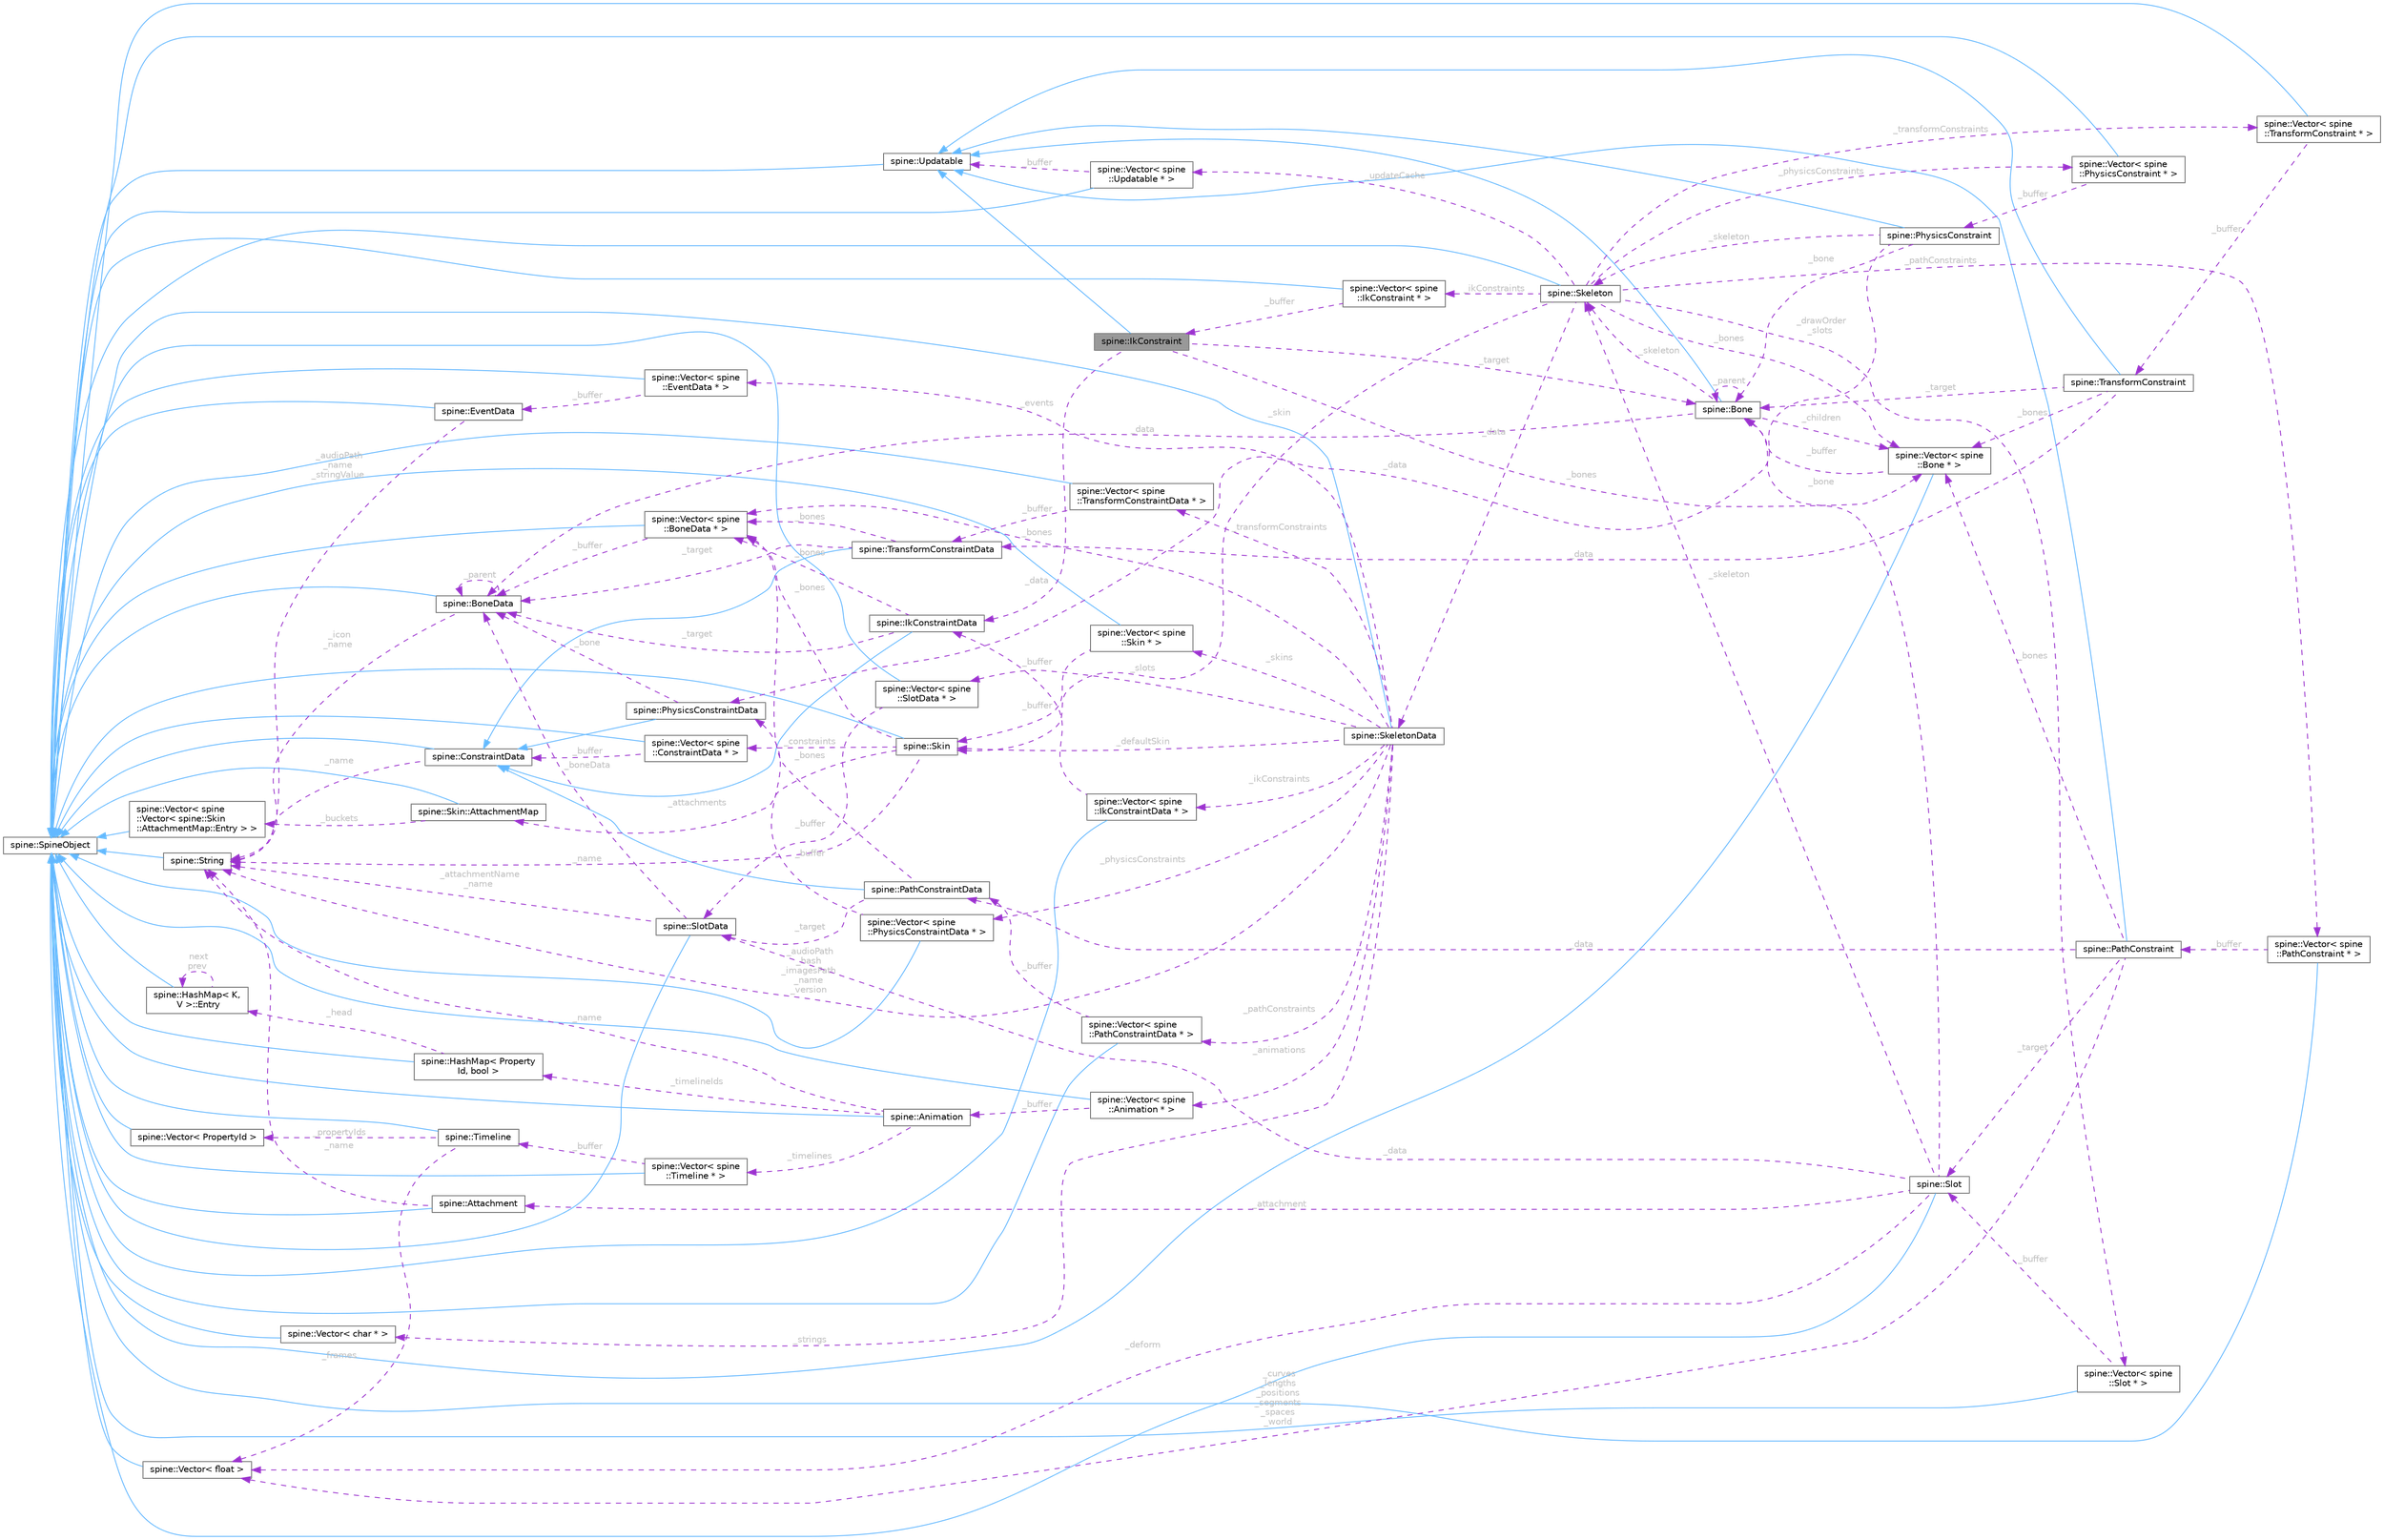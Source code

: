 digraph "spine::IkConstraint"
{
 // LATEX_PDF_SIZE
  bgcolor="transparent";
  edge [fontname=Helvetica,fontsize=10,labelfontname=Helvetica,labelfontsize=10];
  node [fontname=Helvetica,fontsize=10,shape=box,height=0.2,width=0.4];
  rankdir="LR";
  Node1 [id="Node000001",label="spine::IkConstraint",height=0.2,width=0.4,color="gray40", fillcolor="grey60", style="filled", fontcolor="black",tooltip=" "];
  Node2 -> Node1 [id="edge1_Node000001_Node000002",dir="back",color="steelblue1",style="solid",tooltip=" "];
  Node2 [id="Node000002",label="spine::Updatable",height=0.2,width=0.4,color="gray40", fillcolor="white", style="filled",URL="$classspine_1_1_updatable.html",tooltip=" "];
  Node3 -> Node2 [id="edge2_Node000002_Node000003",dir="back",color="steelblue1",style="solid",tooltip=" "];
  Node3 [id="Node000003",label="spine::SpineObject",height=0.2,width=0.4,color="gray40", fillcolor="white", style="filled",URL="$classspine_1_1_spine_object.html",tooltip=" "];
  Node4 -> Node1 [id="edge3_Node000001_Node000004",dir="back",color="darkorchid3",style="dashed",tooltip=" ",label=" _data",fontcolor="grey" ];
  Node4 [id="Node000004",label="spine::IkConstraintData",height=0.2,width=0.4,color="gray40", fillcolor="white", style="filled",URL="$classspine_1_1_ik_constraint_data.html",tooltip=" "];
  Node5 -> Node4 [id="edge4_Node000004_Node000005",dir="back",color="steelblue1",style="solid",tooltip=" "];
  Node5 [id="Node000005",label="spine::ConstraintData",height=0.2,width=0.4,color="gray40", fillcolor="white", style="filled",URL="$classspine_1_1_constraint_data.html",tooltip="The interface for all constraints."];
  Node3 -> Node5 [id="edge5_Node000005_Node000003",dir="back",color="steelblue1",style="solid",tooltip=" "];
  Node6 -> Node5 [id="edge6_Node000005_Node000006",dir="back",color="darkorchid3",style="dashed",tooltip=" ",label=" _name",fontcolor="grey" ];
  Node6 [id="Node000006",label="spine::String",height=0.2,width=0.4,color="gray40", fillcolor="white", style="filled",URL="$classspine_1_1_string.html",tooltip=" "];
  Node3 -> Node6 [id="edge7_Node000006_Node000003",dir="back",color="steelblue1",style="solid",tooltip=" "];
  Node7 -> Node4 [id="edge8_Node000004_Node000007",dir="back",color="darkorchid3",style="dashed",tooltip=" ",label=" _bones",fontcolor="grey" ];
  Node7 [id="Node000007",label="spine::Vector\< spine\l::BoneData * \>",height=0.2,width=0.4,color="gray40", fillcolor="white", style="filled",URL="$classspine_1_1_vector.html",tooltip=" "];
  Node3 -> Node7 [id="edge9_Node000007_Node000003",dir="back",color="steelblue1",style="solid",tooltip=" "];
  Node8 -> Node7 [id="edge10_Node000007_Node000008",dir="back",color="darkorchid3",style="dashed",tooltip=" ",label=" _buffer",fontcolor="grey" ];
  Node8 [id="Node000008",label="spine::BoneData",height=0.2,width=0.4,color="gray40", fillcolor="white", style="filled",URL="$classspine_1_1_bone_data.html",tooltip=" "];
  Node3 -> Node8 [id="edge11_Node000008_Node000003",dir="back",color="steelblue1",style="solid",tooltip=" "];
  Node6 -> Node8 [id="edge12_Node000008_Node000006",dir="back",color="darkorchid3",style="dashed",tooltip=" ",label=" _icon\n_name",fontcolor="grey" ];
  Node8 -> Node8 [id="edge13_Node000008_Node000008",dir="back",color="darkorchid3",style="dashed",tooltip=" ",label=" _parent",fontcolor="grey" ];
  Node8 -> Node4 [id="edge14_Node000004_Node000008",dir="back",color="darkorchid3",style="dashed",tooltip=" ",label=" _target",fontcolor="grey" ];
  Node9 -> Node1 [id="edge15_Node000001_Node000009",dir="back",color="darkorchid3",style="dashed",tooltip=" ",label=" _bones",fontcolor="grey" ];
  Node9 [id="Node000009",label="spine::Vector\< spine\l::Bone * \>",height=0.2,width=0.4,color="gray40", fillcolor="white", style="filled",URL="$classspine_1_1_vector.html",tooltip=" "];
  Node3 -> Node9 [id="edge16_Node000009_Node000003",dir="back",color="steelblue1",style="solid",tooltip=" "];
  Node10 -> Node9 [id="edge17_Node000009_Node000010",dir="back",color="darkorchid3",style="dashed",tooltip=" ",label=" _buffer",fontcolor="grey" ];
  Node10 [id="Node000010",label="spine::Bone",height=0.2,width=0.4,color="gray40", fillcolor="white", style="filled",URL="$classspine_1_1_bone.html",tooltip=" "];
  Node2 -> Node10 [id="edge18_Node000010_Node000002",dir="back",color="steelblue1",style="solid",tooltip=" "];
  Node8 -> Node10 [id="edge19_Node000010_Node000008",dir="back",color="darkorchid3",style="dashed",tooltip=" ",label=" _data",fontcolor="grey" ];
  Node11 -> Node10 [id="edge20_Node000010_Node000011",dir="back",color="darkorchid3",style="dashed",tooltip=" ",label=" _skeleton",fontcolor="grey" ];
  Node11 [id="Node000011",label="spine::Skeleton",height=0.2,width=0.4,color="gray40", fillcolor="white", style="filled",URL="$classspine_1_1_skeleton.html",tooltip=" "];
  Node3 -> Node11 [id="edge21_Node000011_Node000003",dir="back",color="steelblue1",style="solid",tooltip=" "];
  Node12 -> Node11 [id="edge22_Node000011_Node000012",dir="back",color="darkorchid3",style="dashed",tooltip=" ",label=" _data",fontcolor="grey" ];
  Node12 [id="Node000012",label="spine::SkeletonData",height=0.2,width=0.4,color="gray40", fillcolor="white", style="filled",URL="$classspine_1_1_skeleton_data.html",tooltip="Stores the setup pose and all of the stateless data for a skeleton."];
  Node3 -> Node12 [id="edge23_Node000012_Node000003",dir="back",color="steelblue1",style="solid",tooltip=" "];
  Node6 -> Node12 [id="edge24_Node000012_Node000006",dir="back",color="darkorchid3",style="dashed",tooltip=" ",label=" _audioPath\n_hash\n_imagesPath\n_name\n_version",fontcolor="grey" ];
  Node7 -> Node12 [id="edge25_Node000012_Node000007",dir="back",color="darkorchid3",style="dashed",tooltip=" ",label=" _bones",fontcolor="grey" ];
  Node13 -> Node12 [id="edge26_Node000012_Node000013",dir="back",color="darkorchid3",style="dashed",tooltip=" ",label=" _slots",fontcolor="grey" ];
  Node13 [id="Node000013",label="spine::Vector\< spine\l::SlotData * \>",height=0.2,width=0.4,color="gray40", fillcolor="white", style="filled",URL="$classspine_1_1_vector.html",tooltip=" "];
  Node3 -> Node13 [id="edge27_Node000013_Node000003",dir="back",color="steelblue1",style="solid",tooltip=" "];
  Node14 -> Node13 [id="edge28_Node000013_Node000014",dir="back",color="darkorchid3",style="dashed",tooltip=" ",label=" _buffer",fontcolor="grey" ];
  Node14 [id="Node000014",label="spine::SlotData",height=0.2,width=0.4,color="gray40", fillcolor="white", style="filled",URL="$classspine_1_1_slot_data.html",tooltip=" "];
  Node3 -> Node14 [id="edge29_Node000014_Node000003",dir="back",color="steelblue1",style="solid",tooltip=" "];
  Node6 -> Node14 [id="edge30_Node000014_Node000006",dir="back",color="darkorchid3",style="dashed",tooltip=" ",label=" _attachmentName\n_name",fontcolor="grey" ];
  Node8 -> Node14 [id="edge31_Node000014_Node000008",dir="back",color="darkorchid3",style="dashed",tooltip=" ",label=" _boneData",fontcolor="grey" ];
  Node15 -> Node12 [id="edge32_Node000012_Node000015",dir="back",color="darkorchid3",style="dashed",tooltip=" ",label=" _skins",fontcolor="grey" ];
  Node15 [id="Node000015",label="spine::Vector\< spine\l::Skin * \>",height=0.2,width=0.4,color="gray40", fillcolor="white", style="filled",URL="$classspine_1_1_vector.html",tooltip=" "];
  Node3 -> Node15 [id="edge33_Node000015_Node000003",dir="back",color="steelblue1",style="solid",tooltip=" "];
  Node16 -> Node15 [id="edge34_Node000015_Node000016",dir="back",color="darkorchid3",style="dashed",tooltip=" ",label=" _buffer",fontcolor="grey" ];
  Node16 [id="Node000016",label="spine::Skin",height=0.2,width=0.4,color="gray40", fillcolor="white", style="filled",URL="$classspine_1_1_skin.html",tooltip=" "];
  Node3 -> Node16 [id="edge35_Node000016_Node000003",dir="back",color="steelblue1",style="solid",tooltip=" "];
  Node6 -> Node16 [id="edge36_Node000016_Node000006",dir="back",color="darkorchid3",style="dashed",tooltip=" ",label=" _name",fontcolor="grey" ];
  Node17 -> Node16 [id="edge37_Node000016_Node000017",dir="back",color="darkorchid3",style="dashed",tooltip=" ",label=" _attachments",fontcolor="grey" ];
  Node17 [id="Node000017",label="spine::Skin::AttachmentMap",height=0.2,width=0.4,color="gray40", fillcolor="white", style="filled",URL="$classspine_1_1_skin_1_1_attachment_map.html",tooltip=" "];
  Node3 -> Node17 [id="edge38_Node000017_Node000003",dir="back",color="steelblue1",style="solid",tooltip=" "];
  Node18 -> Node17 [id="edge39_Node000017_Node000018",dir="back",color="darkorchid3",style="dashed",tooltip=" ",label=" _buckets",fontcolor="grey" ];
  Node18 [id="Node000018",label="spine::Vector\< spine\l::Vector\< spine::Skin\l::AttachmentMap::Entry \> \>",height=0.2,width=0.4,color="gray40", fillcolor="white", style="filled",URL="$classspine_1_1_vector.html",tooltip=" "];
  Node3 -> Node18 [id="edge40_Node000018_Node000003",dir="back",color="steelblue1",style="solid",tooltip=" "];
  Node7 -> Node16 [id="edge41_Node000016_Node000007",dir="back",color="darkorchid3",style="dashed",tooltip=" ",label=" _bones",fontcolor="grey" ];
  Node19 -> Node16 [id="edge42_Node000016_Node000019",dir="back",color="darkorchid3",style="dashed",tooltip=" ",label=" _constraints",fontcolor="grey" ];
  Node19 [id="Node000019",label="spine::Vector\< spine\l::ConstraintData * \>",height=0.2,width=0.4,color="gray40", fillcolor="white", style="filled",URL="$classspine_1_1_vector.html",tooltip=" "];
  Node3 -> Node19 [id="edge43_Node000019_Node000003",dir="back",color="steelblue1",style="solid",tooltip=" "];
  Node5 -> Node19 [id="edge44_Node000019_Node000005",dir="back",color="darkorchid3",style="dashed",tooltip=" ",label=" _buffer",fontcolor="grey" ];
  Node16 -> Node12 [id="edge45_Node000012_Node000016",dir="back",color="darkorchid3",style="dashed",tooltip=" ",label=" _defaultSkin",fontcolor="grey" ];
  Node20 -> Node12 [id="edge46_Node000012_Node000020",dir="back",color="darkorchid3",style="dashed",tooltip=" ",label=" _events",fontcolor="grey" ];
  Node20 [id="Node000020",label="spine::Vector\< spine\l::EventData * \>",height=0.2,width=0.4,color="gray40", fillcolor="white", style="filled",URL="$classspine_1_1_vector.html",tooltip=" "];
  Node3 -> Node20 [id="edge47_Node000020_Node000003",dir="back",color="steelblue1",style="solid",tooltip=" "];
  Node21 -> Node20 [id="edge48_Node000020_Node000021",dir="back",color="darkorchid3",style="dashed",tooltip=" ",label=" _buffer",fontcolor="grey" ];
  Node21 [id="Node000021",label="spine::EventData",height=0.2,width=0.4,color="gray40", fillcolor="white", style="filled",URL="$classspine_1_1_event_data.html",tooltip="Stores the setup pose values for an Event."];
  Node3 -> Node21 [id="edge49_Node000021_Node000003",dir="back",color="steelblue1",style="solid",tooltip=" "];
  Node6 -> Node21 [id="edge50_Node000021_Node000006",dir="back",color="darkorchid3",style="dashed",tooltip=" ",label=" _audioPath\n_name\n_stringValue",fontcolor="grey" ];
  Node22 -> Node12 [id="edge51_Node000012_Node000022",dir="back",color="darkorchid3",style="dashed",tooltip=" ",label=" _animations",fontcolor="grey" ];
  Node22 [id="Node000022",label="spine::Vector\< spine\l::Animation * \>",height=0.2,width=0.4,color="gray40", fillcolor="white", style="filled",URL="$classspine_1_1_vector.html",tooltip=" "];
  Node3 -> Node22 [id="edge52_Node000022_Node000003",dir="back",color="steelblue1",style="solid",tooltip=" "];
  Node23 -> Node22 [id="edge53_Node000022_Node000023",dir="back",color="darkorchid3",style="dashed",tooltip=" ",label=" _buffer",fontcolor="grey" ];
  Node23 [id="Node000023",label="spine::Animation",height=0.2,width=0.4,color="gray40", fillcolor="white", style="filled",URL="$classspine_1_1_animation.html",tooltip=" "];
  Node3 -> Node23 [id="edge54_Node000023_Node000003",dir="back",color="steelblue1",style="solid",tooltip=" "];
  Node24 -> Node23 [id="edge55_Node000023_Node000024",dir="back",color="darkorchid3",style="dashed",tooltip=" ",label=" _timelines",fontcolor="grey" ];
  Node24 [id="Node000024",label="spine::Vector\< spine\l::Timeline * \>",height=0.2,width=0.4,color="gray40", fillcolor="white", style="filled",URL="$classspine_1_1_vector.html",tooltip=" "];
  Node3 -> Node24 [id="edge56_Node000024_Node000003",dir="back",color="steelblue1",style="solid",tooltip=" "];
  Node25 -> Node24 [id="edge57_Node000024_Node000025",dir="back",color="darkorchid3",style="dashed",tooltip=" ",label=" _buffer",fontcolor="grey" ];
  Node25 [id="Node000025",label="spine::Timeline",height=0.2,width=0.4,color="gray40", fillcolor="white", style="filled",URL="$classspine_1_1_timeline.html",tooltip=" "];
  Node3 -> Node25 [id="edge58_Node000025_Node000003",dir="back",color="steelblue1",style="solid",tooltip=" "];
  Node26 -> Node25 [id="edge59_Node000025_Node000026",dir="back",color="darkorchid3",style="dashed",tooltip=" ",label=" _propertyIds",fontcolor="grey" ];
  Node26 [id="Node000026",label="spine::Vector\< PropertyId \>",height=0.2,width=0.4,color="gray40", fillcolor="white", style="filled",URL="$classspine_1_1_vector.html",tooltip=" "];
  Node3 -> Node26 [id="edge60_Node000026_Node000003",dir="back",color="steelblue1",style="solid",tooltip=" "];
  Node27 -> Node25 [id="edge61_Node000025_Node000027",dir="back",color="darkorchid3",style="dashed",tooltip=" ",label=" _frames",fontcolor="grey" ];
  Node27 [id="Node000027",label="spine::Vector\< float \>",height=0.2,width=0.4,color="gray40", fillcolor="white", style="filled",URL="$classspine_1_1_vector.html",tooltip=" "];
  Node3 -> Node27 [id="edge62_Node000027_Node000003",dir="back",color="steelblue1",style="solid",tooltip=" "];
  Node28 -> Node23 [id="edge63_Node000023_Node000028",dir="back",color="darkorchid3",style="dashed",tooltip=" ",label=" _timelineIds",fontcolor="grey" ];
  Node28 [id="Node000028",label="spine::HashMap\< Property\lId, bool \>",height=0.2,width=0.4,color="gray40", fillcolor="white", style="filled",URL="$classspine_1_1_hash_map.html",tooltip=" "];
  Node3 -> Node28 [id="edge64_Node000028_Node000003",dir="back",color="steelblue1",style="solid",tooltip=" "];
  Node29 -> Node28 [id="edge65_Node000028_Node000029",dir="back",color="darkorchid3",style="dashed",tooltip=" ",label=" _head",fontcolor="grey" ];
  Node29 [id="Node000029",label="spine::HashMap\< K,\l V \>::Entry",height=0.2,width=0.4,color="gray40", fillcolor="white", style="filled",URL="$classspine_1_1_hash_map_1_1_entry.html",tooltip=" "];
  Node3 -> Node29 [id="edge66_Node000029_Node000003",dir="back",color="steelblue1",style="solid",tooltip=" "];
  Node29 -> Node29 [id="edge67_Node000029_Node000029",dir="back",color="darkorchid3",style="dashed",tooltip=" ",label=" next\nprev",fontcolor="grey" ];
  Node6 -> Node23 [id="edge68_Node000023_Node000006",dir="back",color="darkorchid3",style="dashed",tooltip=" ",label=" _name",fontcolor="grey" ];
  Node30 -> Node12 [id="edge69_Node000012_Node000030",dir="back",color="darkorchid3",style="dashed",tooltip=" ",label=" _ikConstraints",fontcolor="grey" ];
  Node30 [id="Node000030",label="spine::Vector\< spine\l::IkConstraintData * \>",height=0.2,width=0.4,color="gray40", fillcolor="white", style="filled",URL="$classspine_1_1_vector.html",tooltip=" "];
  Node3 -> Node30 [id="edge70_Node000030_Node000003",dir="back",color="steelblue1",style="solid",tooltip=" "];
  Node4 -> Node30 [id="edge71_Node000030_Node000004",dir="back",color="darkorchid3",style="dashed",tooltip=" ",label=" _buffer",fontcolor="grey" ];
  Node31 -> Node12 [id="edge72_Node000012_Node000031",dir="back",color="darkorchid3",style="dashed",tooltip=" ",label=" _transformConstraints",fontcolor="grey" ];
  Node31 [id="Node000031",label="spine::Vector\< spine\l::TransformConstraintData * \>",height=0.2,width=0.4,color="gray40", fillcolor="white", style="filled",URL="$classspine_1_1_vector.html",tooltip=" "];
  Node3 -> Node31 [id="edge73_Node000031_Node000003",dir="back",color="steelblue1",style="solid",tooltip=" "];
  Node32 -> Node31 [id="edge74_Node000031_Node000032",dir="back",color="darkorchid3",style="dashed",tooltip=" ",label=" _buffer",fontcolor="grey" ];
  Node32 [id="Node000032",label="spine::TransformConstraintData",height=0.2,width=0.4,color="gray40", fillcolor="white", style="filled",URL="$classspine_1_1_transform_constraint_data.html",tooltip=" "];
  Node5 -> Node32 [id="edge75_Node000032_Node000005",dir="back",color="steelblue1",style="solid",tooltip=" "];
  Node7 -> Node32 [id="edge76_Node000032_Node000007",dir="back",color="darkorchid3",style="dashed",tooltip=" ",label=" _bones",fontcolor="grey" ];
  Node8 -> Node32 [id="edge77_Node000032_Node000008",dir="back",color="darkorchid3",style="dashed",tooltip=" ",label=" _target",fontcolor="grey" ];
  Node33 -> Node12 [id="edge78_Node000012_Node000033",dir="back",color="darkorchid3",style="dashed",tooltip=" ",label=" _pathConstraints",fontcolor="grey" ];
  Node33 [id="Node000033",label="spine::Vector\< spine\l::PathConstraintData * \>",height=0.2,width=0.4,color="gray40", fillcolor="white", style="filled",URL="$classspine_1_1_vector.html",tooltip=" "];
  Node3 -> Node33 [id="edge79_Node000033_Node000003",dir="back",color="steelblue1",style="solid",tooltip=" "];
  Node34 -> Node33 [id="edge80_Node000033_Node000034",dir="back",color="darkorchid3",style="dashed",tooltip=" ",label=" _buffer",fontcolor="grey" ];
  Node34 [id="Node000034",label="spine::PathConstraintData",height=0.2,width=0.4,color="gray40", fillcolor="white", style="filled",URL="$classspine_1_1_path_constraint_data.html",tooltip=" "];
  Node5 -> Node34 [id="edge81_Node000034_Node000005",dir="back",color="steelblue1",style="solid",tooltip=" "];
  Node7 -> Node34 [id="edge82_Node000034_Node000007",dir="back",color="darkorchid3",style="dashed",tooltip=" ",label=" _bones",fontcolor="grey" ];
  Node14 -> Node34 [id="edge83_Node000034_Node000014",dir="back",color="darkorchid3",style="dashed",tooltip=" ",label=" _target",fontcolor="grey" ];
  Node35 -> Node12 [id="edge84_Node000012_Node000035",dir="back",color="darkorchid3",style="dashed",tooltip=" ",label=" _physicsConstraints",fontcolor="grey" ];
  Node35 [id="Node000035",label="spine::Vector\< spine\l::PhysicsConstraintData * \>",height=0.2,width=0.4,color="gray40", fillcolor="white", style="filled",URL="$classspine_1_1_vector.html",tooltip=" "];
  Node3 -> Node35 [id="edge85_Node000035_Node000003",dir="back",color="steelblue1",style="solid",tooltip=" "];
  Node36 -> Node35 [id="edge86_Node000035_Node000036",dir="back",color="darkorchid3",style="dashed",tooltip=" ",label=" _buffer",fontcolor="grey" ];
  Node36 [id="Node000036",label="spine::PhysicsConstraintData",height=0.2,width=0.4,color="gray40", fillcolor="white", style="filled",URL="$classspine_1_1_physics_constraint_data.html",tooltip=" "];
  Node5 -> Node36 [id="edge87_Node000036_Node000005",dir="back",color="steelblue1",style="solid",tooltip=" "];
  Node8 -> Node36 [id="edge88_Node000036_Node000008",dir="back",color="darkorchid3",style="dashed",tooltip=" ",label=" _bone",fontcolor="grey" ];
  Node37 -> Node12 [id="edge89_Node000012_Node000037",dir="back",color="darkorchid3",style="dashed",tooltip=" ",label=" _strings",fontcolor="grey" ];
  Node37 [id="Node000037",label="spine::Vector\< char * \>",height=0.2,width=0.4,color="gray40", fillcolor="white", style="filled",URL="$classspine_1_1_vector.html",tooltip=" "];
  Node3 -> Node37 [id="edge90_Node000037_Node000003",dir="back",color="steelblue1",style="solid",tooltip=" "];
  Node9 -> Node11 [id="edge91_Node000011_Node000009",dir="back",color="darkorchid3",style="dashed",tooltip=" ",label=" _bones",fontcolor="grey" ];
  Node38 -> Node11 [id="edge92_Node000011_Node000038",dir="back",color="darkorchid3",style="dashed",tooltip=" ",label=" _drawOrder\n_slots",fontcolor="grey" ];
  Node38 [id="Node000038",label="spine::Vector\< spine\l::Slot * \>",height=0.2,width=0.4,color="gray40", fillcolor="white", style="filled",URL="$classspine_1_1_vector.html",tooltip=" "];
  Node3 -> Node38 [id="edge93_Node000038_Node000003",dir="back",color="steelblue1",style="solid",tooltip=" "];
  Node39 -> Node38 [id="edge94_Node000038_Node000039",dir="back",color="darkorchid3",style="dashed",tooltip=" ",label=" _buffer",fontcolor="grey" ];
  Node39 [id="Node000039",label="spine::Slot",height=0.2,width=0.4,color="gray40", fillcolor="white", style="filled",URL="$classspine_1_1_slot.html",tooltip=" "];
  Node3 -> Node39 [id="edge95_Node000039_Node000003",dir="back",color="steelblue1",style="solid",tooltip=" "];
  Node14 -> Node39 [id="edge96_Node000039_Node000014",dir="back",color="darkorchid3",style="dashed",tooltip=" ",label=" _data",fontcolor="grey" ];
  Node10 -> Node39 [id="edge97_Node000039_Node000010",dir="back",color="darkorchid3",style="dashed",tooltip=" ",label=" _bone",fontcolor="grey" ];
  Node11 -> Node39 [id="edge98_Node000039_Node000011",dir="back",color="darkorchid3",style="dashed",tooltip=" ",label=" _skeleton",fontcolor="grey" ];
  Node40 -> Node39 [id="edge99_Node000039_Node000040",dir="back",color="darkorchid3",style="dashed",tooltip=" ",label=" _attachment",fontcolor="grey" ];
  Node40 [id="Node000040",label="spine::Attachment",height=0.2,width=0.4,color="gray40", fillcolor="white", style="filled",URL="$classspine_1_1_attachment.html",tooltip=" "];
  Node3 -> Node40 [id="edge100_Node000040_Node000003",dir="back",color="steelblue1",style="solid",tooltip=" "];
  Node6 -> Node40 [id="edge101_Node000040_Node000006",dir="back",color="darkorchid3",style="dashed",tooltip=" ",label=" _name",fontcolor="grey" ];
  Node27 -> Node39 [id="edge102_Node000039_Node000027",dir="back",color="darkorchid3",style="dashed",tooltip=" ",label=" _deform",fontcolor="grey" ];
  Node41 -> Node11 [id="edge103_Node000011_Node000041",dir="back",color="darkorchid3",style="dashed",tooltip=" ",label=" _ikConstraints",fontcolor="grey" ];
  Node41 [id="Node000041",label="spine::Vector\< spine\l::IkConstraint * \>",height=0.2,width=0.4,color="gray40", fillcolor="white", style="filled",URL="$classspine_1_1_vector.html",tooltip=" "];
  Node3 -> Node41 [id="edge104_Node000041_Node000003",dir="back",color="steelblue1",style="solid",tooltip=" "];
  Node1 -> Node41 [id="edge105_Node000041_Node000001",dir="back",color="darkorchid3",style="dashed",tooltip=" ",label=" _buffer",fontcolor="grey" ];
  Node42 -> Node11 [id="edge106_Node000011_Node000042",dir="back",color="darkorchid3",style="dashed",tooltip=" ",label=" _transformConstraints",fontcolor="grey" ];
  Node42 [id="Node000042",label="spine::Vector\< spine\l::TransformConstraint * \>",height=0.2,width=0.4,color="gray40", fillcolor="white", style="filled",URL="$classspine_1_1_vector.html",tooltip=" "];
  Node3 -> Node42 [id="edge107_Node000042_Node000003",dir="back",color="steelblue1",style="solid",tooltip=" "];
  Node43 -> Node42 [id="edge108_Node000042_Node000043",dir="back",color="darkorchid3",style="dashed",tooltip=" ",label=" _buffer",fontcolor="grey" ];
  Node43 [id="Node000043",label="spine::TransformConstraint",height=0.2,width=0.4,color="gray40", fillcolor="white", style="filled",URL="$classspine_1_1_transform_constraint.html",tooltip=" "];
  Node2 -> Node43 [id="edge109_Node000043_Node000002",dir="back",color="steelblue1",style="solid",tooltip=" "];
  Node32 -> Node43 [id="edge110_Node000043_Node000032",dir="back",color="darkorchid3",style="dashed",tooltip=" ",label=" _data",fontcolor="grey" ];
  Node9 -> Node43 [id="edge111_Node000043_Node000009",dir="back",color="darkorchid3",style="dashed",tooltip=" ",label=" _bones",fontcolor="grey" ];
  Node10 -> Node43 [id="edge112_Node000043_Node000010",dir="back",color="darkorchid3",style="dashed",tooltip=" ",label=" _target",fontcolor="grey" ];
  Node44 -> Node11 [id="edge113_Node000011_Node000044",dir="back",color="darkorchid3",style="dashed",tooltip=" ",label=" _pathConstraints",fontcolor="grey" ];
  Node44 [id="Node000044",label="spine::Vector\< spine\l::PathConstraint * \>",height=0.2,width=0.4,color="gray40", fillcolor="white", style="filled",URL="$classspine_1_1_vector.html",tooltip=" "];
  Node3 -> Node44 [id="edge114_Node000044_Node000003",dir="back",color="steelblue1",style="solid",tooltip=" "];
  Node45 -> Node44 [id="edge115_Node000044_Node000045",dir="back",color="darkorchid3",style="dashed",tooltip=" ",label=" _buffer",fontcolor="grey" ];
  Node45 [id="Node000045",label="spine::PathConstraint",height=0.2,width=0.4,color="gray40", fillcolor="white", style="filled",URL="$classspine_1_1_path_constraint.html",tooltip=" "];
  Node2 -> Node45 [id="edge116_Node000045_Node000002",dir="back",color="steelblue1",style="solid",tooltip=" "];
  Node34 -> Node45 [id="edge117_Node000045_Node000034",dir="back",color="darkorchid3",style="dashed",tooltip=" ",label=" _data",fontcolor="grey" ];
  Node9 -> Node45 [id="edge118_Node000045_Node000009",dir="back",color="darkorchid3",style="dashed",tooltip=" ",label=" _bones",fontcolor="grey" ];
  Node39 -> Node45 [id="edge119_Node000045_Node000039",dir="back",color="darkorchid3",style="dashed",tooltip=" ",label=" _target",fontcolor="grey" ];
  Node27 -> Node45 [id="edge120_Node000045_Node000027",dir="back",color="darkorchid3",style="dashed",tooltip=" ",label=" _curves\n_lengths\n_positions\n_segments\n_spaces\n_world",fontcolor="grey" ];
  Node46 -> Node11 [id="edge121_Node000011_Node000046",dir="back",color="darkorchid3",style="dashed",tooltip=" ",label=" _physicsConstraints",fontcolor="grey" ];
  Node46 [id="Node000046",label="spine::Vector\< spine\l::PhysicsConstraint * \>",height=0.2,width=0.4,color="gray40", fillcolor="white", style="filled",URL="$classspine_1_1_vector.html",tooltip=" "];
  Node3 -> Node46 [id="edge122_Node000046_Node000003",dir="back",color="steelblue1",style="solid",tooltip=" "];
  Node47 -> Node46 [id="edge123_Node000046_Node000047",dir="back",color="darkorchid3",style="dashed",tooltip=" ",label=" _buffer",fontcolor="grey" ];
  Node47 [id="Node000047",label="spine::PhysicsConstraint",height=0.2,width=0.4,color="gray40", fillcolor="white", style="filled",URL="$classspine_1_1_physics_constraint.html",tooltip=" "];
  Node2 -> Node47 [id="edge124_Node000047_Node000002",dir="back",color="steelblue1",style="solid",tooltip=" "];
  Node36 -> Node47 [id="edge125_Node000047_Node000036",dir="back",color="darkorchid3",style="dashed",tooltip=" ",label=" _data",fontcolor="grey" ];
  Node10 -> Node47 [id="edge126_Node000047_Node000010",dir="back",color="darkorchid3",style="dashed",tooltip=" ",label=" _bone",fontcolor="grey" ];
  Node11 -> Node47 [id="edge127_Node000047_Node000011",dir="back",color="darkorchid3",style="dashed",tooltip=" ",label=" _skeleton",fontcolor="grey" ];
  Node48 -> Node11 [id="edge128_Node000011_Node000048",dir="back",color="darkorchid3",style="dashed",tooltip=" ",label=" _updateCache",fontcolor="grey" ];
  Node48 [id="Node000048",label="spine::Vector\< spine\l::Updatable * \>",height=0.2,width=0.4,color="gray40", fillcolor="white", style="filled",URL="$classspine_1_1_vector.html",tooltip=" "];
  Node3 -> Node48 [id="edge129_Node000048_Node000003",dir="back",color="steelblue1",style="solid",tooltip=" "];
  Node2 -> Node48 [id="edge130_Node000048_Node000002",dir="back",color="darkorchid3",style="dashed",tooltip=" ",label=" _buffer",fontcolor="grey" ];
  Node16 -> Node11 [id="edge131_Node000011_Node000016",dir="back",color="darkorchid3",style="dashed",tooltip=" ",label=" _skin",fontcolor="grey" ];
  Node10 -> Node10 [id="edge132_Node000010_Node000010",dir="back",color="darkorchid3",style="dashed",tooltip=" ",label=" _parent",fontcolor="grey" ];
  Node9 -> Node10 [id="edge133_Node000010_Node000009",dir="back",color="darkorchid3",style="dashed",tooltip=" ",label=" _children",fontcolor="grey" ];
  Node10 -> Node1 [id="edge134_Node000001_Node000010",dir="back",color="darkorchid3",style="dashed",tooltip=" ",label=" _target",fontcolor="grey" ];
}
